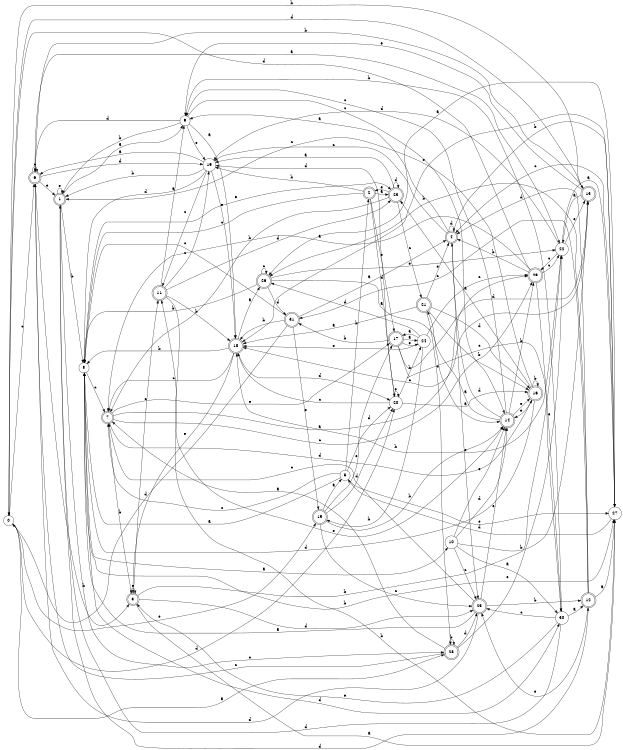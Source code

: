 digraph n26_3 {
__start0 [label="" shape="none"];

rankdir=LR;
size="8,5";

s0 [style="filled", color="black", fillcolor="white" shape="circle", label="0"];
s1 [style="rounded,filled", color="black", fillcolor="white" shape="doublecircle", label="1"];
s2 [style="rounded,filled", color="black", fillcolor="white" shape="doublecircle", label="2"];
s3 [style="rounded,filled", color="black", fillcolor="white" shape="doublecircle", label="3"];
s4 [style="rounded,filled", color="black", fillcolor="white" shape="doublecircle", label="4"];
s5 [style="filled", color="black", fillcolor="white" shape="circle", label="5"];
s6 [style="rounded,filled", color="black", fillcolor="white" shape="doublecircle", label="6"];
s7 [style="rounded,filled", color="black", fillcolor="white" shape="doublecircle", label="7"];
s8 [style="filled", color="black", fillcolor="white" shape="circle", label="8"];
s9 [style="filled", color="black", fillcolor="white" shape="circle", label="9"];
s10 [style="filled", color="black", fillcolor="white" shape="circle", label="10"];
s11 [style="rounded,filled", color="black", fillcolor="white" shape="doublecircle", label="11"];
s12 [style="rounded,filled", color="black", fillcolor="white" shape="doublecircle", label="12"];
s13 [style="rounded,filled", color="black", fillcolor="white" shape="doublecircle", label="13"];
s14 [style="rounded,filled", color="black", fillcolor="white" shape="doublecircle", label="14"];
s15 [style="rounded,filled", color="black", fillcolor="white" shape="doublecircle", label="15"];
s16 [style="rounded,filled", color="black", fillcolor="white" shape="doublecircle", label="16"];
s17 [style="rounded,filled", color="black", fillcolor="white" shape="doublecircle", label="17"];
s18 [style="rounded,filled", color="black", fillcolor="white" shape="doublecircle", label="18"];
s19 [style="filled", color="black", fillcolor="white" shape="circle", label="19"];
s20 [style="filled", color="black", fillcolor="white" shape="circle", label="20"];
s21 [style="rounded,filled", color="black", fillcolor="white" shape="doublecircle", label="21"];
s22 [style="filled", color="black", fillcolor="white" shape="circle", label="22"];
s23 [style="rounded,filled", color="black", fillcolor="white" shape="doublecircle", label="23"];
s24 [style="filled", color="black", fillcolor="white" shape="circle", label="24"];
s25 [style="rounded,filled", color="black", fillcolor="white" shape="doublecircle", label="25"];
s26 [style="rounded,filled", color="black", fillcolor="white" shape="doublecircle", label="26"];
s27 [style="filled", color="black", fillcolor="white" shape="circle", label="27"];
s28 [style="rounded,filled", color="black", fillcolor="white" shape="doublecircle", label="28"];
s29 [style="rounded,filled", color="black", fillcolor="white" shape="doublecircle", label="29"];
s30 [style="filled", color="black", fillcolor="white" shape="circle", label="30"];
s31 [style="rounded,filled", color="black", fillcolor="white" shape="doublecircle", label="31"];
s0 -> s28 [label="a"];
s0 -> s13 [label="b"];
s0 -> s6 [label="c"];
s0 -> s20 [label="d"];
s0 -> s15 [label="e"];
s1 -> s9 [label="a"];
s1 -> s8 [label="b"];
s1 -> s28 [label="c"];
s1 -> s12 [label="d"];
s1 -> s1 [label="e"];
s2 -> s23 [label="a"];
s2 -> s19 [label="b"];
s2 -> s8 [label="c"];
s2 -> s20 [label="d"];
s2 -> s17 [label="e"];
s3 -> s27 [label="a"];
s3 -> s22 [label="b"];
s3 -> s11 [label="c"];
s3 -> s25 [label="d"];
s3 -> s3 [label="e"];
s4 -> s9 [label="a"];
s4 -> s27 [label="b"];
s4 -> s19 [label="c"];
s4 -> s4 [label="d"];
s4 -> s25 [label="e"];
s5 -> s8 [label="a"];
s5 -> s2 [label="b"];
s5 -> s7 [label="c"];
s5 -> s20 [label="d"];
s5 -> s27 [label="e"];
s6 -> s22 [label="a"];
s6 -> s3 [label="b"];
s6 -> s6 [label="c"];
s6 -> s19 [label="d"];
s6 -> s1 [label="e"];
s7 -> s29 [label="a"];
s7 -> s3 [label="b"];
s7 -> s29 [label="c"];
s7 -> s16 [label="d"];
s7 -> s17 [label="e"];
s8 -> s10 [label="a"];
s8 -> s27 [label="b"];
s8 -> s7 [label="c"];
s8 -> s30 [label="d"];
s8 -> s23 [label="e"];
s9 -> s18 [label="a"];
s9 -> s1 [label="b"];
s9 -> s14 [label="c"];
s9 -> s6 [label="d"];
s9 -> s19 [label="e"];
s10 -> s30 [label="a"];
s10 -> s13 [label="b"];
s10 -> s25 [label="c"];
s10 -> s14 [label="d"];
s10 -> s14 [label="e"];
s11 -> s9 [label="a"];
s11 -> s18 [label="b"];
s11 -> s19 [label="c"];
s11 -> s23 [label="d"];
s11 -> s14 [label="e"];
s12 -> s27 [label="a"];
s12 -> s26 [label="b"];
s12 -> s31 [label="c"];
s12 -> s4 [label="d"];
s12 -> s25 [label="e"];
s13 -> s22 [label="a"];
s13 -> s6 [label="b"];
s13 -> s18 [label="c"];
s13 -> s0 [label="d"];
s13 -> s9 [label="e"];
s14 -> s21 [label="a"];
s14 -> s29 [label="b"];
s14 -> s9 [label="c"];
s14 -> s4 [label="d"];
s14 -> s16 [label="e"];
s15 -> s5 [label="a"];
s15 -> s14 [label="b"];
s15 -> s25 [label="c"];
s15 -> s20 [label="d"];
s15 -> s17 [label="e"];
s16 -> s23 [label="a"];
s16 -> s16 [label="b"];
s16 -> s1 [label="c"];
s16 -> s8 [label="d"];
s16 -> s14 [label="e"];
s17 -> s24 [label="a"];
s17 -> s31 [label="b"];
s17 -> s30 [label="c"];
s17 -> s13 [label="d"];
s17 -> s24 [label="e"];
s18 -> s26 [label="a"];
s18 -> s8 [label="b"];
s18 -> s7 [label="c"];
s18 -> s20 [label="d"];
s18 -> s3 [label="e"];
s19 -> s6 [label="a"];
s19 -> s1 [label="b"];
s19 -> s11 [label="c"];
s19 -> s8 [label="d"];
s19 -> s18 [label="e"];
s20 -> s16 [label="a"];
s20 -> s24 [label="b"];
s20 -> s18 [label="c"];
s20 -> s19 [label="d"];
s20 -> s20 [label="e"];
s21 -> s18 [label="a"];
s21 -> s16 [label="b"];
s21 -> s28 [label="c"];
s21 -> s16 [label="d"];
s21 -> s4 [label="e"];
s22 -> s27 [label="a"];
s22 -> s18 [label="b"];
s22 -> s29 [label="c"];
s22 -> s19 [label="d"];
s22 -> s13 [label="e"];
s23 -> s19 [label="a"];
s23 -> s7 [label="b"];
s23 -> s21 [label="c"];
s23 -> s23 [label="d"];
s23 -> s2 [label="e"];
s24 -> s17 [label="a"];
s24 -> s15 [label="b"];
s24 -> s29 [label="c"];
s24 -> s26 [label="d"];
s24 -> s18 [label="e"];
s25 -> s8 [label="a"];
s25 -> s12 [label="b"];
s25 -> s7 [label="c"];
s25 -> s6 [label="d"];
s25 -> s14 [label="e"];
s26 -> s14 [label="a"];
s26 -> s8 [label="b"];
s26 -> s26 [label="c"];
s26 -> s31 [label="d"];
s26 -> s22 [label="e"];
s27 -> s26 [label="a"];
s27 -> s11 [label="b"];
s27 -> s4 [label="c"];
s27 -> s5 [label="d"];
s27 -> s18 [label="e"];
s28 -> s7 [label="a"];
s28 -> s28 [label="b"];
s28 -> s6 [label="c"];
s28 -> s25 [label="d"];
s28 -> s22 [label="e"];
s29 -> s7 [label="a"];
s29 -> s4 [label="b"];
s29 -> s22 [label="c"];
s29 -> s0 [label="d"];
s29 -> s30 [label="e"];
s30 -> s12 [label="a"];
s30 -> s9 [label="b"];
s30 -> s25 [label="c"];
s30 -> s1 [label="d"];
s30 -> s3 [label="e"];
s31 -> s4 [label="a"];
s31 -> s18 [label="b"];
s31 -> s8 [label="c"];
s31 -> s0 [label="d"];
s31 -> s15 [label="e"];

}